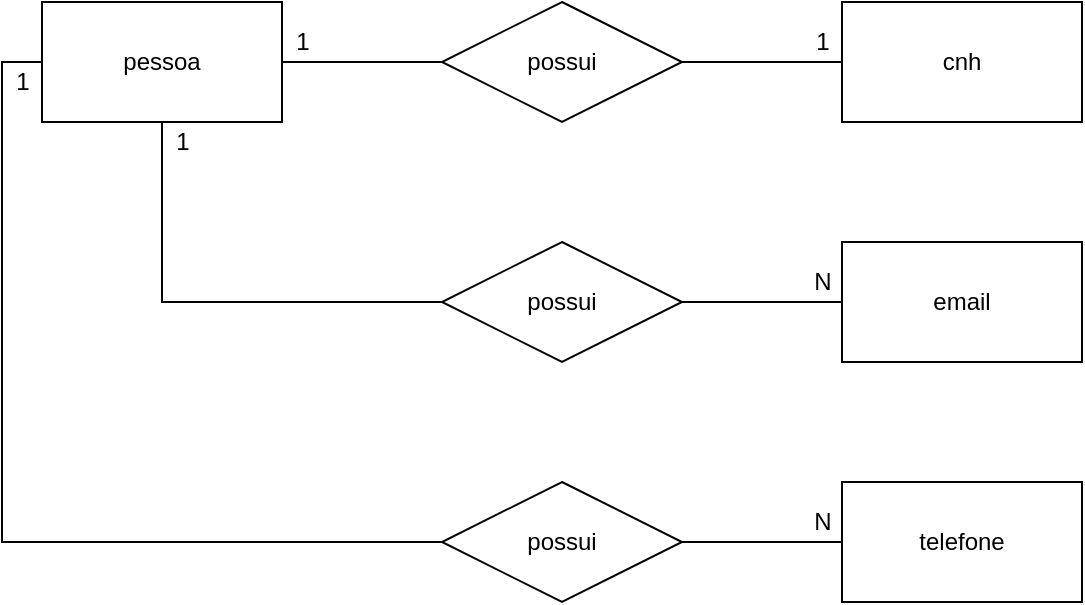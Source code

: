 <mxfile version="14.9.3" type="device" pages="2"><diagram id="JzcPOGNwpdRC-09l_SEh" name="conceitual"><mxGraphModel dx="1381" dy="774" grid="1" gridSize="10" guides="1" tooltips="1" connect="1" arrows="1" fold="1" page="1" pageScale="1" pageWidth="827" pageHeight="1169" math="0" shadow="0"><root><mxCell id="0"/><mxCell id="1" parent="0"/><mxCell id="ez88Gaj5CIHsvxAqwhcO-8" style="edgeStyle=orthogonalEdgeStyle;rounded=0;orthogonalLoop=1;jettySize=auto;html=1;exitX=1;exitY=0.5;exitDx=0;exitDy=0;entryX=0;entryY=0.5;entryDx=0;entryDy=0;endArrow=none;endFill=0;" edge="1" parent="1" source="ez88Gaj5CIHsvxAqwhcO-1" target="ez88Gaj5CIHsvxAqwhcO-3"><mxGeometry relative="1" as="geometry"/></mxCell><mxCell id="ez88Gaj5CIHsvxAqwhcO-10" style="edgeStyle=orthogonalEdgeStyle;rounded=0;orthogonalLoop=1;jettySize=auto;html=1;exitX=0.5;exitY=1;exitDx=0;exitDy=0;entryX=0;entryY=0.5;entryDx=0;entryDy=0;endArrow=none;endFill=0;" edge="1" parent="1" source="ez88Gaj5CIHsvxAqwhcO-1" target="ez88Gaj5CIHsvxAqwhcO-6"><mxGeometry relative="1" as="geometry"/></mxCell><mxCell id="ez88Gaj5CIHsvxAqwhcO-12" style="edgeStyle=orthogonalEdgeStyle;rounded=0;orthogonalLoop=1;jettySize=auto;html=1;exitX=0;exitY=0.5;exitDx=0;exitDy=0;entryX=0;entryY=0.5;entryDx=0;entryDy=0;endArrow=none;endFill=0;" edge="1" parent="1" source="ez88Gaj5CIHsvxAqwhcO-1" target="ez88Gaj5CIHsvxAqwhcO-7"><mxGeometry relative="1" as="geometry"/></mxCell><mxCell id="ez88Gaj5CIHsvxAqwhcO-1" value="pessoa" style="rounded=0;whiteSpace=wrap;html=1;" vertex="1" parent="1"><mxGeometry x="160" y="160" width="120" height="60" as="geometry"/></mxCell><mxCell id="ez88Gaj5CIHsvxAqwhcO-2" value="cnh" style="rounded=0;whiteSpace=wrap;html=1;" vertex="1" parent="1"><mxGeometry x="560" y="160" width="120" height="60" as="geometry"/></mxCell><mxCell id="ez88Gaj5CIHsvxAqwhcO-9" style="edgeStyle=orthogonalEdgeStyle;rounded=0;orthogonalLoop=1;jettySize=auto;html=1;exitX=1;exitY=0.5;exitDx=0;exitDy=0;entryX=0;entryY=0.5;entryDx=0;entryDy=0;endArrow=none;endFill=0;" edge="1" parent="1" source="ez88Gaj5CIHsvxAqwhcO-3" target="ez88Gaj5CIHsvxAqwhcO-2"><mxGeometry relative="1" as="geometry"/></mxCell><mxCell id="ez88Gaj5CIHsvxAqwhcO-3" value="possui" style="shape=rhombus;perimeter=rhombusPerimeter;whiteSpace=wrap;html=1;align=center;" vertex="1" parent="1"><mxGeometry x="360" y="160" width="120" height="60" as="geometry"/></mxCell><mxCell id="ez88Gaj5CIHsvxAqwhcO-4" value="email" style="rounded=0;whiteSpace=wrap;html=1;" vertex="1" parent="1"><mxGeometry x="560" y="280" width="120" height="60" as="geometry"/></mxCell><mxCell id="ez88Gaj5CIHsvxAqwhcO-5" value="telefone" style="rounded=0;whiteSpace=wrap;html=1;" vertex="1" parent="1"><mxGeometry x="560" y="400" width="120" height="60" as="geometry"/></mxCell><mxCell id="ez88Gaj5CIHsvxAqwhcO-11" style="edgeStyle=orthogonalEdgeStyle;rounded=0;orthogonalLoop=1;jettySize=auto;html=1;exitX=1;exitY=0.5;exitDx=0;exitDy=0;entryX=0;entryY=0.5;entryDx=0;entryDy=0;endArrow=none;endFill=0;" edge="1" parent="1" source="ez88Gaj5CIHsvxAqwhcO-6" target="ez88Gaj5CIHsvxAqwhcO-4"><mxGeometry relative="1" as="geometry"/></mxCell><mxCell id="ez88Gaj5CIHsvxAqwhcO-6" value="possui" style="shape=rhombus;perimeter=rhombusPerimeter;whiteSpace=wrap;html=1;align=center;" vertex="1" parent="1"><mxGeometry x="360" y="280" width="120" height="60" as="geometry"/></mxCell><mxCell id="ez88Gaj5CIHsvxAqwhcO-13" style="edgeStyle=orthogonalEdgeStyle;rounded=0;orthogonalLoop=1;jettySize=auto;html=1;exitX=1;exitY=0.5;exitDx=0;exitDy=0;entryX=0;entryY=0.5;entryDx=0;entryDy=0;endArrow=none;endFill=0;" edge="1" parent="1" source="ez88Gaj5CIHsvxAqwhcO-7" target="ez88Gaj5CIHsvxAqwhcO-5"><mxGeometry relative="1" as="geometry"/></mxCell><mxCell id="ez88Gaj5CIHsvxAqwhcO-7" value="possui" style="shape=rhombus;perimeter=rhombusPerimeter;whiteSpace=wrap;html=1;align=center;" vertex="1" parent="1"><mxGeometry x="360" y="400" width="120" height="60" as="geometry"/></mxCell><mxCell id="ez88Gaj5CIHsvxAqwhcO-14" value="1&lt;br&gt;" style="text;html=1;align=center;verticalAlign=middle;resizable=0;points=[];autosize=1;strokeColor=none;" vertex="1" parent="1"><mxGeometry x="280" y="170" width="20" height="20" as="geometry"/></mxCell><mxCell id="ez88Gaj5CIHsvxAqwhcO-15" value="1&lt;br&gt;" style="text;html=1;align=center;verticalAlign=middle;resizable=0;points=[];autosize=1;strokeColor=none;" vertex="1" parent="1"><mxGeometry x="140" y="190" width="20" height="20" as="geometry"/></mxCell><mxCell id="ez88Gaj5CIHsvxAqwhcO-16" value="1&lt;br&gt;" style="text;html=1;align=center;verticalAlign=middle;resizable=0;points=[];autosize=1;strokeColor=none;" vertex="1" parent="1"><mxGeometry x="220" y="220" width="20" height="20" as="geometry"/></mxCell><mxCell id="ez88Gaj5CIHsvxAqwhcO-18" value="1&lt;br&gt;" style="text;html=1;align=center;verticalAlign=middle;resizable=0;points=[];autosize=1;strokeColor=none;" vertex="1" parent="1"><mxGeometry x="540" y="170" width="20" height="20" as="geometry"/></mxCell><mxCell id="ez88Gaj5CIHsvxAqwhcO-19" value="N" style="text;html=1;align=center;verticalAlign=middle;resizable=0;points=[];autosize=1;strokeColor=none;" vertex="1" parent="1"><mxGeometry x="540" y="290" width="20" height="20" as="geometry"/></mxCell><mxCell id="ez88Gaj5CIHsvxAqwhcO-20" value="N" style="text;html=1;align=center;verticalAlign=middle;resizable=0;points=[];autosize=1;strokeColor=none;" vertex="1" parent="1"><mxGeometry x="540" y="410" width="20" height="20" as="geometry"/></mxCell></root></mxGraphModel></diagram><diagram id="LsSxWJumRzTL220WWxLz" name="logico"><mxGraphModel dx="349" dy="342" grid="1" gridSize="10" guides="1" tooltips="1" connect="1" arrows="1" fold="1" page="1" pageScale="1" pageWidth="827" pageHeight="1169" math="0" shadow="0"><root><mxCell id="yryCvhEqYJyGAaaBq5X5-0"/><mxCell id="yryCvhEqYJyGAaaBq5X5-1" parent="yryCvhEqYJyGAaaBq5X5-0"/><mxCell id="yryCvhEqYJyGAaaBq5X5-2" value="pessoa" style="shape=table;startSize=30;container=1;collapsible=1;childLayout=tableLayout;fixedRows=1;rowLines=0;fontStyle=1;align=center;resizeLast=1;" vertex="1" parent="yryCvhEqYJyGAaaBq5X5-1"><mxGeometry x="80" y="320" width="180" height="100" as="geometry"/></mxCell><mxCell id="yryCvhEqYJyGAaaBq5X5-3" value="" style="shape=partialRectangle;collapsible=0;dropTarget=0;pointerEvents=0;fillColor=none;top=0;left=0;bottom=1;right=0;points=[[0,0.5],[1,0.5]];portConstraint=eastwest;" vertex="1" parent="yryCvhEqYJyGAaaBq5X5-2"><mxGeometry y="30" width="180" height="30" as="geometry"/></mxCell><mxCell id="yryCvhEqYJyGAaaBq5X5-4" value="PK" style="shape=partialRectangle;connectable=0;fillColor=none;top=0;left=0;bottom=0;right=0;fontStyle=1;overflow=hidden;" vertex="1" parent="yryCvhEqYJyGAaaBq5X5-3"><mxGeometry width="30" height="30" as="geometry"/></mxCell><mxCell id="yryCvhEqYJyGAaaBq5X5-5" value="idPessoa" style="shape=partialRectangle;connectable=0;fillColor=none;top=0;left=0;bottom=0;right=0;align=left;spacingLeft=6;fontStyle=5;overflow=hidden;" vertex="1" parent="yryCvhEqYJyGAaaBq5X5-3"><mxGeometry x="30" width="150" height="30" as="geometry"/></mxCell><mxCell id="yryCvhEqYJyGAaaBq5X5-6" value="" style="shape=partialRectangle;collapsible=0;dropTarget=0;pointerEvents=0;fillColor=none;top=0;left=0;bottom=0;right=0;points=[[0,0.5],[1,0.5]];portConstraint=eastwest;" vertex="1" parent="yryCvhEqYJyGAaaBq5X5-2"><mxGeometry y="60" width="180" height="30" as="geometry"/></mxCell><mxCell id="yryCvhEqYJyGAaaBq5X5-7" value="" style="shape=partialRectangle;connectable=0;fillColor=none;top=0;left=0;bottom=0;right=0;editable=1;overflow=hidden;" vertex="1" parent="yryCvhEqYJyGAaaBq5X5-6"><mxGeometry width="30" height="30" as="geometry"/></mxCell><mxCell id="yryCvhEqYJyGAaaBq5X5-8" value="nomePessoa" style="shape=partialRectangle;connectable=0;fillColor=none;top=0;left=0;bottom=0;right=0;align=left;spacingLeft=6;overflow=hidden;" vertex="1" parent="yryCvhEqYJyGAaaBq5X5-6"><mxGeometry x="30" width="150" height="30" as="geometry"/></mxCell><mxCell id="yryCvhEqYJyGAaaBq5X5-15" value="cnh" style="shape=table;startSize=30;container=1;collapsible=1;childLayout=tableLayout;fixedRows=1;rowLines=0;fontStyle=1;align=center;resizeLast=1;fontColor=#000000;" vertex="1" parent="yryCvhEqYJyGAaaBq5X5-1"><mxGeometry x="360" y="120" width="180" height="130" as="geometry"/></mxCell><mxCell id="yryCvhEqYJyGAaaBq5X5-16" value="" style="shape=partialRectangle;collapsible=0;dropTarget=0;pointerEvents=0;fillColor=none;top=0;left=0;bottom=0;right=0;points=[[0,0.5],[1,0.5]];portConstraint=eastwest;" vertex="1" parent="yryCvhEqYJyGAaaBq5X5-15"><mxGeometry y="30" width="180" height="30" as="geometry"/></mxCell><mxCell id="yryCvhEqYJyGAaaBq5X5-17" value="PK" style="shape=partialRectangle;connectable=0;fillColor=none;top=0;left=0;bottom=0;right=0;fontStyle=1;overflow=hidden;" vertex="1" parent="yryCvhEqYJyGAaaBq5X5-16"><mxGeometry width="60" height="30" as="geometry"/></mxCell><mxCell id="yryCvhEqYJyGAaaBq5X5-18" value="idCnh" style="shape=partialRectangle;connectable=0;fillColor=none;top=0;left=0;bottom=0;right=0;align=left;spacingLeft=6;fontStyle=5;overflow=hidden;" vertex="1" parent="yryCvhEqYJyGAaaBq5X5-16"><mxGeometry x="60" width="120" height="30" as="geometry"/></mxCell><mxCell id="yryCvhEqYJyGAaaBq5X5-19" value="" style="shape=partialRectangle;collapsible=0;dropTarget=0;pointerEvents=0;fillColor=none;top=0;left=0;bottom=1;right=0;points=[[0,0.5],[1,0.5]];portConstraint=eastwest;" vertex="1" parent="yryCvhEqYJyGAaaBq5X5-15"><mxGeometry y="60" width="180" height="30" as="geometry"/></mxCell><mxCell id="yryCvhEqYJyGAaaBq5X5-20" value="FK" style="shape=partialRectangle;connectable=0;fillColor=none;top=0;left=0;bottom=0;right=0;fontStyle=1;overflow=hidden;" vertex="1" parent="yryCvhEqYJyGAaaBq5X5-19"><mxGeometry width="60" height="30" as="geometry"/></mxCell><mxCell id="yryCvhEqYJyGAaaBq5X5-21" value="idPessoa" style="shape=partialRectangle;connectable=0;fillColor=none;top=0;left=0;bottom=0;right=0;align=left;spacingLeft=6;fontStyle=5;overflow=hidden;" vertex="1" parent="yryCvhEqYJyGAaaBq5X5-19"><mxGeometry x="60" width="120" height="30" as="geometry"/></mxCell><mxCell id="yryCvhEqYJyGAaaBq5X5-22" value="" style="shape=partialRectangle;collapsible=0;dropTarget=0;pointerEvents=0;fillColor=none;top=0;left=0;bottom=0;right=0;points=[[0,0.5],[1,0.5]];portConstraint=eastwest;" vertex="1" parent="yryCvhEqYJyGAaaBq5X5-15"><mxGeometry y="90" width="180" height="30" as="geometry"/></mxCell><mxCell id="yryCvhEqYJyGAaaBq5X5-23" value="" style="shape=partialRectangle;connectable=0;fillColor=none;top=0;left=0;bottom=0;right=0;editable=1;overflow=hidden;" vertex="1" parent="yryCvhEqYJyGAaaBq5X5-22"><mxGeometry width="60" height="30" as="geometry"/></mxCell><mxCell id="yryCvhEqYJyGAaaBq5X5-24" value="descricao" style="shape=partialRectangle;connectable=0;fillColor=none;top=0;left=0;bottom=0;right=0;align=left;spacingLeft=6;overflow=hidden;" vertex="1" parent="yryCvhEqYJyGAaaBq5X5-22"><mxGeometry x="60" width="120" height="30" as="geometry"/></mxCell><mxCell id="yryCvhEqYJyGAaaBq5X5-28" value="telefone" style="shape=table;startSize=30;container=1;collapsible=1;childLayout=tableLayout;fixedRows=1;rowLines=0;fontStyle=1;align=center;resizeLast=1;fontColor=#000000;" vertex="1" parent="yryCvhEqYJyGAaaBq5X5-1"><mxGeometry x="360" y="320" width="180" height="130" as="geometry"/></mxCell><mxCell id="yryCvhEqYJyGAaaBq5X5-29" value="" style="shape=partialRectangle;collapsible=0;dropTarget=0;pointerEvents=0;fillColor=none;top=0;left=0;bottom=0;right=0;points=[[0,0.5],[1,0.5]];portConstraint=eastwest;" vertex="1" parent="yryCvhEqYJyGAaaBq5X5-28"><mxGeometry y="30" width="180" height="30" as="geometry"/></mxCell><mxCell id="yryCvhEqYJyGAaaBq5X5-30" value="PK" style="shape=partialRectangle;connectable=0;fillColor=none;top=0;left=0;bottom=0;right=0;fontStyle=1;overflow=hidden;" vertex="1" parent="yryCvhEqYJyGAaaBq5X5-29"><mxGeometry width="60" height="30" as="geometry"/></mxCell><mxCell id="yryCvhEqYJyGAaaBq5X5-31" value="idTelefone" style="shape=partialRectangle;connectable=0;fillColor=none;top=0;left=0;bottom=0;right=0;align=left;spacingLeft=6;fontStyle=5;overflow=hidden;" vertex="1" parent="yryCvhEqYJyGAaaBq5X5-29"><mxGeometry x="60" width="120" height="30" as="geometry"/></mxCell><mxCell id="yryCvhEqYJyGAaaBq5X5-32" value="" style="shape=partialRectangle;collapsible=0;dropTarget=0;pointerEvents=0;fillColor=none;top=0;left=0;bottom=1;right=0;points=[[0,0.5],[1,0.5]];portConstraint=eastwest;" vertex="1" parent="yryCvhEqYJyGAaaBq5X5-28"><mxGeometry y="60" width="180" height="30" as="geometry"/></mxCell><mxCell id="yryCvhEqYJyGAaaBq5X5-33" value="FK" style="shape=partialRectangle;connectable=0;fillColor=none;top=0;left=0;bottom=0;right=0;fontStyle=1;overflow=hidden;" vertex="1" parent="yryCvhEqYJyGAaaBq5X5-32"><mxGeometry width="60" height="30" as="geometry"/></mxCell><mxCell id="yryCvhEqYJyGAaaBq5X5-34" value="idPessoa" style="shape=partialRectangle;connectable=0;fillColor=none;top=0;left=0;bottom=0;right=0;align=left;spacingLeft=6;fontStyle=5;overflow=hidden;" vertex="1" parent="yryCvhEqYJyGAaaBq5X5-32"><mxGeometry x="60" width="120" height="30" as="geometry"/></mxCell><mxCell id="yryCvhEqYJyGAaaBq5X5-35" value="" style="shape=partialRectangle;collapsible=0;dropTarget=0;pointerEvents=0;fillColor=none;top=0;left=0;bottom=0;right=0;points=[[0,0.5],[1,0.5]];portConstraint=eastwest;" vertex="1" parent="yryCvhEqYJyGAaaBq5X5-28"><mxGeometry y="90" width="180" height="30" as="geometry"/></mxCell><mxCell id="yryCvhEqYJyGAaaBq5X5-36" value="" style="shape=partialRectangle;connectable=0;fillColor=none;top=0;left=0;bottom=0;right=0;editable=1;overflow=hidden;" vertex="1" parent="yryCvhEqYJyGAaaBq5X5-35"><mxGeometry width="60" height="30" as="geometry"/></mxCell><mxCell id="yryCvhEqYJyGAaaBq5X5-37" value="numeroTelefone" style="shape=partialRectangle;connectable=0;fillColor=none;top=0;left=0;bottom=0;right=0;align=left;spacingLeft=6;overflow=hidden;" vertex="1" parent="yryCvhEqYJyGAaaBq5X5-35"><mxGeometry x="60" width="120" height="30" as="geometry"/></mxCell><mxCell id="yryCvhEqYJyGAaaBq5X5-38" value="email" style="shape=table;startSize=30;container=1;collapsible=1;childLayout=tableLayout;fixedRows=1;rowLines=0;fontStyle=1;align=center;resizeLast=1;fontColor=#000000;" vertex="1" parent="yryCvhEqYJyGAaaBq5X5-1"><mxGeometry x="360" y="520" width="180" height="130" as="geometry"/></mxCell><mxCell id="yryCvhEqYJyGAaaBq5X5-39" value="" style="shape=partialRectangle;collapsible=0;dropTarget=0;pointerEvents=0;fillColor=none;top=0;left=0;bottom=0;right=0;points=[[0,0.5],[1,0.5]];portConstraint=eastwest;" vertex="1" parent="yryCvhEqYJyGAaaBq5X5-38"><mxGeometry y="30" width="180" height="30" as="geometry"/></mxCell><mxCell id="yryCvhEqYJyGAaaBq5X5-40" value="PK" style="shape=partialRectangle;connectable=0;fillColor=none;top=0;left=0;bottom=0;right=0;fontStyle=1;overflow=hidden;" vertex="1" parent="yryCvhEqYJyGAaaBq5X5-39"><mxGeometry width="60" height="30" as="geometry"/></mxCell><mxCell id="yryCvhEqYJyGAaaBq5X5-41" value="idEmail" style="shape=partialRectangle;connectable=0;fillColor=none;top=0;left=0;bottom=0;right=0;align=left;spacingLeft=6;fontStyle=5;overflow=hidden;" vertex="1" parent="yryCvhEqYJyGAaaBq5X5-39"><mxGeometry x="60" width="120" height="30" as="geometry"/></mxCell><mxCell id="yryCvhEqYJyGAaaBq5X5-42" value="" style="shape=partialRectangle;collapsible=0;dropTarget=0;pointerEvents=0;fillColor=none;top=0;left=0;bottom=1;right=0;points=[[0,0.5],[1,0.5]];portConstraint=eastwest;" vertex="1" parent="yryCvhEqYJyGAaaBq5X5-38"><mxGeometry y="60" width="180" height="30" as="geometry"/></mxCell><mxCell id="yryCvhEqYJyGAaaBq5X5-43" value="FK" style="shape=partialRectangle;connectable=0;fillColor=none;top=0;left=0;bottom=0;right=0;fontStyle=1;overflow=hidden;" vertex="1" parent="yryCvhEqYJyGAaaBq5X5-42"><mxGeometry width="60" height="30" as="geometry"/></mxCell><mxCell id="yryCvhEqYJyGAaaBq5X5-44" value="idPessoa" style="shape=partialRectangle;connectable=0;fillColor=none;top=0;left=0;bottom=0;right=0;align=left;spacingLeft=6;fontStyle=5;overflow=hidden;" vertex="1" parent="yryCvhEqYJyGAaaBq5X5-42"><mxGeometry x="60" width="120" height="30" as="geometry"/></mxCell><mxCell id="yryCvhEqYJyGAaaBq5X5-45" value="" style="shape=partialRectangle;collapsible=0;dropTarget=0;pointerEvents=0;fillColor=none;top=0;left=0;bottom=0;right=0;points=[[0,0.5],[1,0.5]];portConstraint=eastwest;" vertex="1" parent="yryCvhEqYJyGAaaBq5X5-38"><mxGeometry y="90" width="180" height="30" as="geometry"/></mxCell><mxCell id="yryCvhEqYJyGAaaBq5X5-46" value="" style="shape=partialRectangle;connectable=0;fillColor=none;top=0;left=0;bottom=0;right=0;editable=1;overflow=hidden;" vertex="1" parent="yryCvhEqYJyGAaaBq5X5-45"><mxGeometry width="60" height="30" as="geometry"/></mxCell><mxCell id="yryCvhEqYJyGAaaBq5X5-47" value="end_email" style="shape=partialRectangle;connectable=0;fillColor=none;top=0;left=0;bottom=0;right=0;align=left;spacingLeft=6;overflow=hidden;" vertex="1" parent="yryCvhEqYJyGAaaBq5X5-45"><mxGeometry x="60" width="120" height="30" as="geometry"/></mxCell><mxCell id="JiwZ70ur1LZzoqdaCeHb-0" value="" style="edgeStyle=entityRelationEdgeStyle;fontSize=12;html=1;endArrow=ERmandOne;startArrow=ERmandOne;fontColor=#000000;" edge="1" parent="yryCvhEqYJyGAaaBq5X5-1" source="yryCvhEqYJyGAaaBq5X5-3" target="yryCvhEqYJyGAaaBq5X5-19"><mxGeometry width="100" height="100" relative="1" as="geometry"><mxPoint x="320" y="480" as="sourcePoint"/><mxPoint x="420" y="380" as="targetPoint"/></mxGeometry></mxCell><mxCell id="JiwZ70ur1LZzoqdaCeHb-1" value="" style="edgeStyle=entityRelationEdgeStyle;fontSize=12;html=1;endArrow=ERoneToMany;fontColor=#000000;exitX=1;exitY=0.5;exitDx=0;exitDy=0;entryX=0;entryY=0.5;entryDx=0;entryDy=0;" edge="1" parent="yryCvhEqYJyGAaaBq5X5-1" source="yryCvhEqYJyGAaaBq5X5-3" target="yryCvhEqYJyGAaaBq5X5-32"><mxGeometry width="100" height="100" relative="1" as="geometry"><mxPoint x="420" y="530" as="sourcePoint"/><mxPoint x="520" y="430" as="targetPoint"/></mxGeometry></mxCell><mxCell id="JiwZ70ur1LZzoqdaCeHb-2" value="" style="edgeStyle=entityRelationEdgeStyle;fontSize=12;html=1;endArrow=ERoneToMany;fontColor=#000000;" edge="1" parent="yryCvhEqYJyGAaaBq5X5-1" source="yryCvhEqYJyGAaaBq5X5-3" target="yryCvhEqYJyGAaaBq5X5-42"><mxGeometry width="100" height="100" relative="1" as="geometry"><mxPoint x="170" y="520" as="sourcePoint"/><mxPoint x="270" y="550" as="targetPoint"/></mxGeometry></mxCell></root></mxGraphModel></diagram></mxfile>
